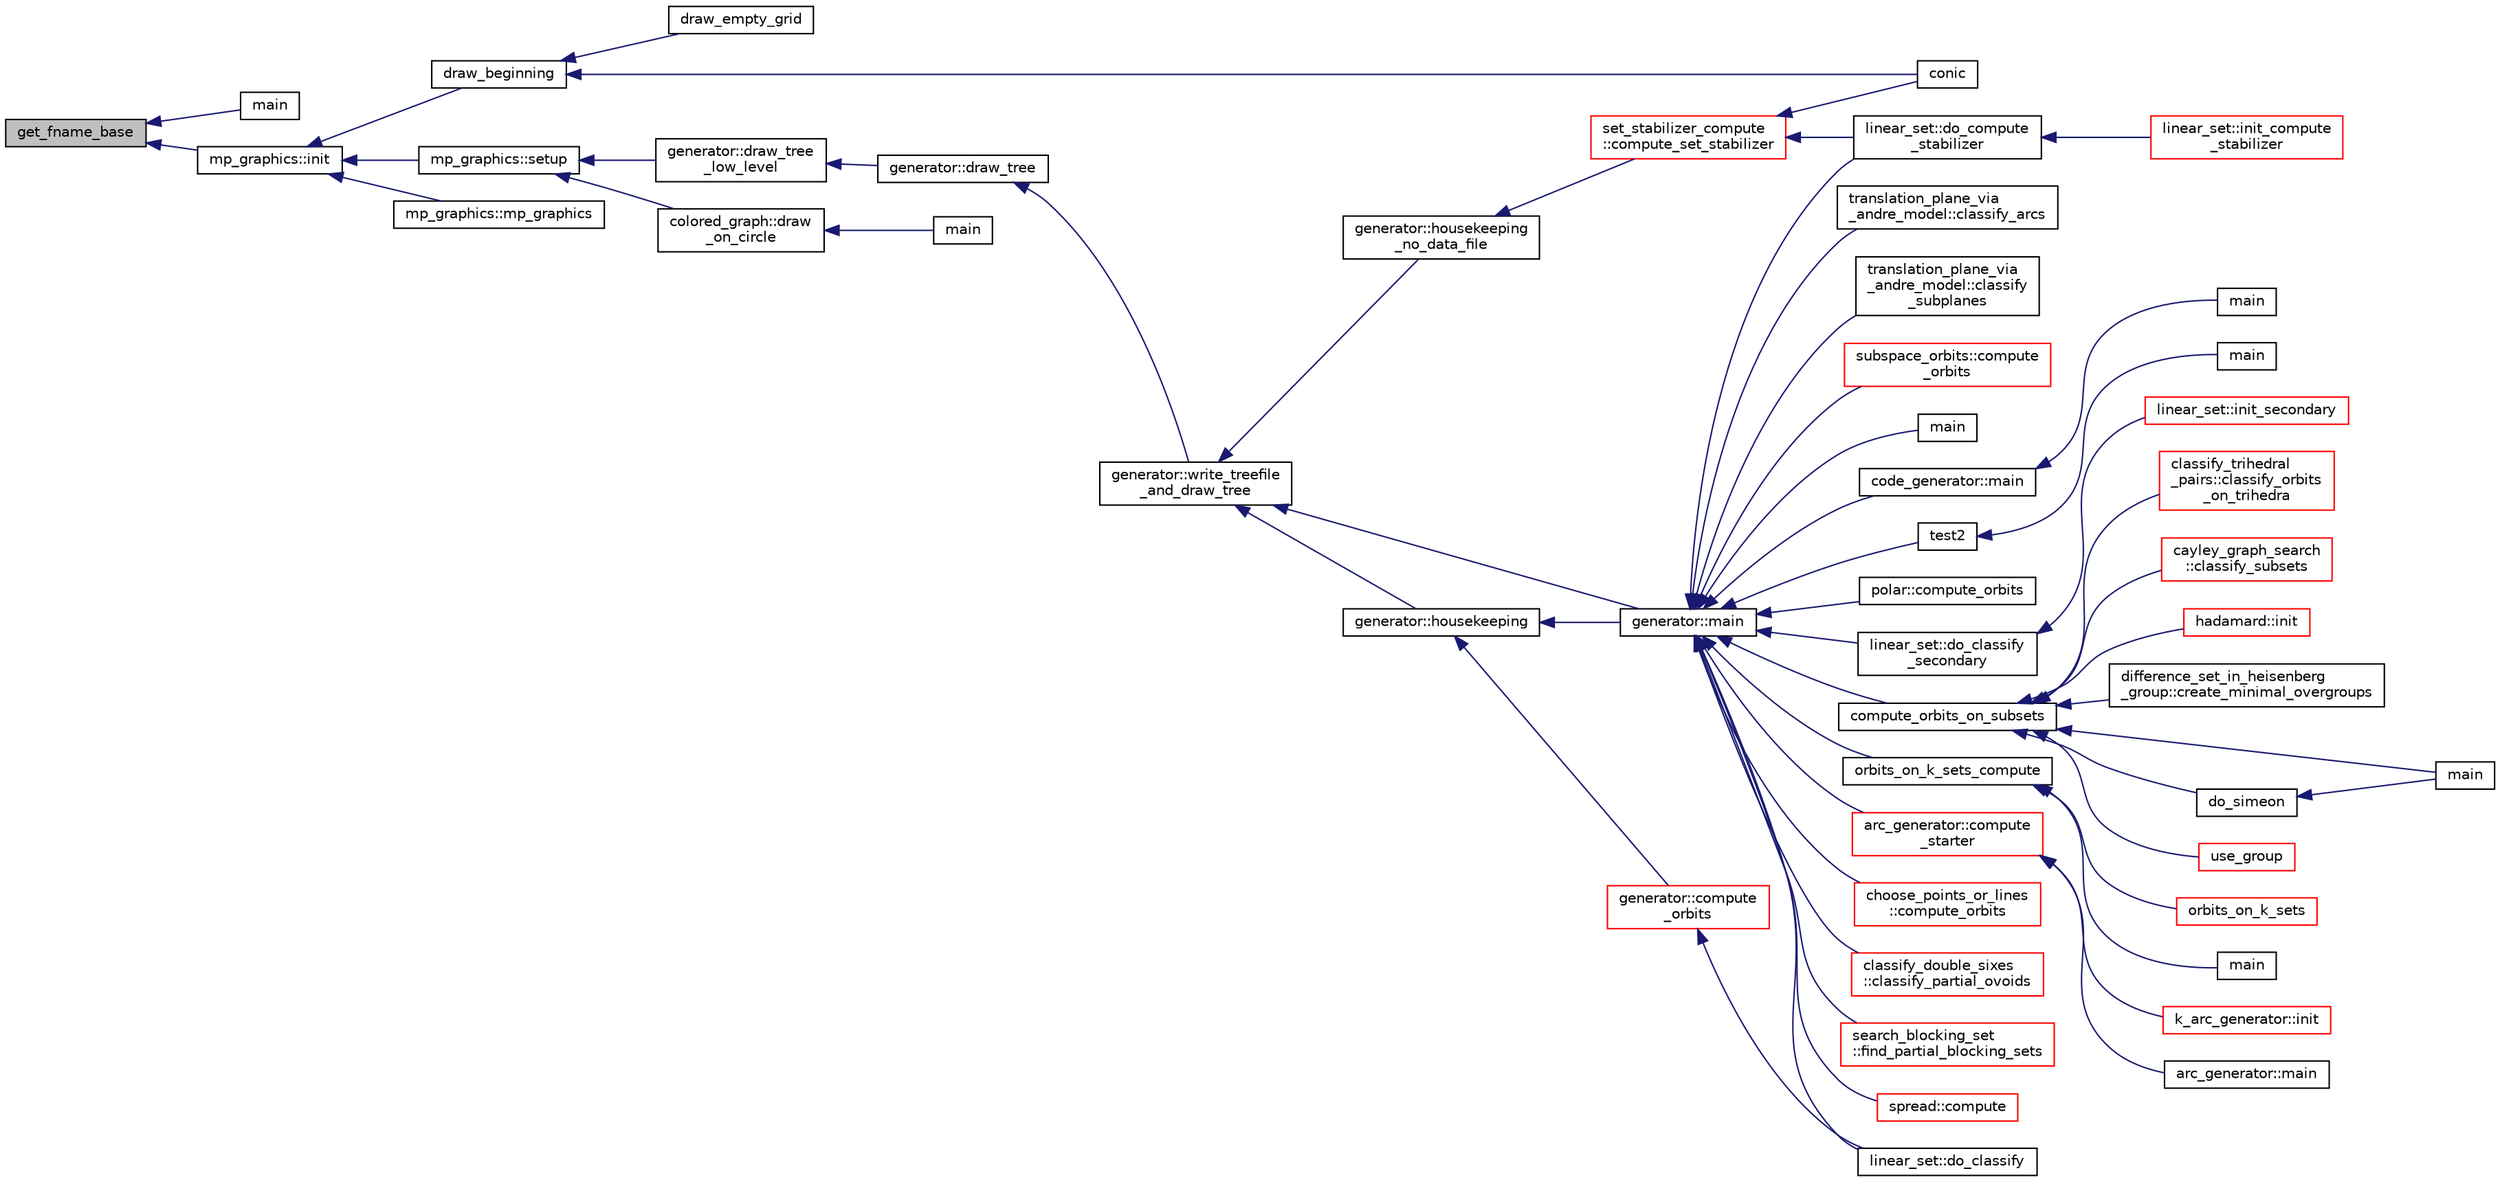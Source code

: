 digraph "get_fname_base"
{
  edge [fontname="Helvetica",fontsize="10",labelfontname="Helvetica",labelfontsize="10"];
  node [fontname="Helvetica",fontsize="10",shape=record];
  rankdir="LR";
  Node539 [label="get_fname_base",height=0.2,width=0.4,color="black", fillcolor="grey75", style="filled", fontcolor="black"];
  Node539 -> Node540 [dir="back",color="midnightblue",fontsize="10",style="solid",fontname="Helvetica"];
  Node540 [label="main",height=0.2,width=0.4,color="black", fillcolor="white", style="filled",URL="$d2/d70/split_8_c.html#a3c04138a5bfe5d72780bb7e82a18e627"];
  Node539 -> Node541 [dir="back",color="midnightblue",fontsize="10",style="solid",fontname="Helvetica"];
  Node541 [label="mp_graphics::init",height=0.2,width=0.4,color="black", fillcolor="white", style="filled",URL="$da/d2c/classmp__graphics.html#a48eeaba8be672a2d5eee6b1f428b947e"];
  Node541 -> Node542 [dir="back",color="midnightblue",fontsize="10",style="solid",fontname="Helvetica"];
  Node542 [label="draw_beginning",height=0.2,width=0.4,color="black", fillcolor="white", style="filled",URL="$d4/de8/conic_8_c.html#acc89357b4d9e622a5351e636fb9909ae"];
  Node542 -> Node543 [dir="back",color="midnightblue",fontsize="10",style="solid",fontname="Helvetica"];
  Node543 [label="draw_empty_grid",height=0.2,width=0.4,color="black", fillcolor="white", style="filled",URL="$d4/de8/conic_8_c.html#a0a991c7d8313e303d51bea14da7b490a"];
  Node542 -> Node544 [dir="back",color="midnightblue",fontsize="10",style="solid",fontname="Helvetica"];
  Node544 [label="conic",height=0.2,width=0.4,color="black", fillcolor="white", style="filled",URL="$d4/de8/conic_8_c.html#a96def9474b981a9d5831a9b48d85d652"];
  Node541 -> Node545 [dir="back",color="midnightblue",fontsize="10",style="solid",fontname="Helvetica"];
  Node545 [label="mp_graphics::mp_graphics",height=0.2,width=0.4,color="black", fillcolor="white", style="filled",URL="$da/d2c/classmp__graphics.html#af6b0c5e75689ccde95031f62a98c3dbf"];
  Node541 -> Node546 [dir="back",color="midnightblue",fontsize="10",style="solid",fontname="Helvetica"];
  Node546 [label="mp_graphics::setup",height=0.2,width=0.4,color="black", fillcolor="white", style="filled",URL="$da/d2c/classmp__graphics.html#a5b81adfb712dfb64b123db4ae72fadf2"];
  Node546 -> Node547 [dir="back",color="midnightblue",fontsize="10",style="solid",fontname="Helvetica"];
  Node547 [label="colored_graph::draw\l_on_circle",height=0.2,width=0.4,color="black", fillcolor="white", style="filled",URL="$dc/de2/classcolored__graph.html#af5b7af38772c569cc0d6ab1d7c1fe20b"];
  Node547 -> Node548 [dir="back",color="midnightblue",fontsize="10",style="solid",fontname="Helvetica"];
  Node548 [label="main",height=0.2,width=0.4,color="black", fillcolor="white", style="filled",URL="$d2/dfa/draw__colored__graph_8_c.html#a3c04138a5bfe5d72780bb7e82a18e627"];
  Node546 -> Node549 [dir="back",color="midnightblue",fontsize="10",style="solid",fontname="Helvetica"];
  Node549 [label="generator::draw_tree\l_low_level",height=0.2,width=0.4,color="black", fillcolor="white", style="filled",URL="$d7/d73/classgenerator.html#a7ec4c0902ecfc19049792b60526ae446"];
  Node549 -> Node550 [dir="back",color="midnightblue",fontsize="10",style="solid",fontname="Helvetica"];
  Node550 [label="generator::draw_tree",height=0.2,width=0.4,color="black", fillcolor="white", style="filled",URL="$d7/d73/classgenerator.html#ae3d68e3de8f4a5decdaef2d8008cd4a6"];
  Node550 -> Node551 [dir="back",color="midnightblue",fontsize="10",style="solid",fontname="Helvetica"];
  Node551 [label="generator::write_treefile\l_and_draw_tree",height=0.2,width=0.4,color="black", fillcolor="white", style="filled",URL="$d7/d73/classgenerator.html#a70c78f45dba413014287e8cde2f7d6b5"];
  Node551 -> Node552 [dir="back",color="midnightblue",fontsize="10",style="solid",fontname="Helvetica"];
  Node552 [label="generator::main",height=0.2,width=0.4,color="black", fillcolor="white", style="filled",URL="$d7/d73/classgenerator.html#a01abff8e9f231bf0d82e2e8e0061f242"];
  Node552 -> Node553 [dir="back",color="midnightblue",fontsize="10",style="solid",fontname="Helvetica"];
  Node553 [label="main",height=0.2,width=0.4,color="black", fillcolor="white", style="filled",URL="$d2/d11/codes_8h.html#a217dbf8b442f20279ea00b898af96f52"];
  Node552 -> Node554 [dir="back",color="midnightblue",fontsize="10",style="solid",fontname="Helvetica"];
  Node554 [label="code_generator::main",height=0.2,width=0.4,color="black", fillcolor="white", style="filled",URL="$db/d37/classcode__generator.html#ab3cf3a306e4032c2b471ac95321c599f"];
  Node554 -> Node555 [dir="back",color="midnightblue",fontsize="10",style="solid",fontname="Helvetica"];
  Node555 [label="main",height=0.2,width=0.4,color="black", fillcolor="white", style="filled",URL="$d4/d4f/codes_8_c.html#a217dbf8b442f20279ea00b898af96f52"];
  Node552 -> Node556 [dir="back",color="midnightblue",fontsize="10",style="solid",fontname="Helvetica"];
  Node556 [label="test2",height=0.2,width=0.4,color="black", fillcolor="white", style="filled",URL="$d9/db0/factor__space_8_c.html#a39d73a812e5fd8f1bc111e948368cb10"];
  Node556 -> Node557 [dir="back",color="midnightblue",fontsize="10",style="solid",fontname="Helvetica"];
  Node557 [label="main",height=0.2,width=0.4,color="black", fillcolor="white", style="filled",URL="$d9/db0/factor__space_8_c.html#a3c04138a5bfe5d72780bb7e82a18e627"];
  Node552 -> Node558 [dir="back",color="midnightblue",fontsize="10",style="solid",fontname="Helvetica"];
  Node558 [label="polar::compute_orbits",height=0.2,width=0.4,color="black", fillcolor="white", style="filled",URL="$da/d1c/classpolar.html#ac4c3c4f95d14c74ff4a3ec3f3479a1da"];
  Node552 -> Node559 [dir="back",color="midnightblue",fontsize="10",style="solid",fontname="Helvetica"];
  Node559 [label="linear_set::do_classify",height=0.2,width=0.4,color="black", fillcolor="white", style="filled",URL="$dd/d86/classlinear__set.html#a3eb2dbce7fa8b71901dfc12f288ddd0c"];
  Node552 -> Node560 [dir="back",color="midnightblue",fontsize="10",style="solid",fontname="Helvetica"];
  Node560 [label="linear_set::do_classify\l_secondary",height=0.2,width=0.4,color="black", fillcolor="white", style="filled",URL="$dd/d86/classlinear__set.html#a47eb7f9995f3343abd3bdfbf9a9a9162"];
  Node560 -> Node561 [dir="back",color="midnightblue",fontsize="10",style="solid",fontname="Helvetica"];
  Node561 [label="linear_set::init_secondary",height=0.2,width=0.4,color="red", fillcolor="white", style="filled",URL="$dd/d86/classlinear__set.html#a7bf8cd7805559b5762921687a7c1ed97"];
  Node552 -> Node563 [dir="back",color="midnightblue",fontsize="10",style="solid",fontname="Helvetica"];
  Node563 [label="linear_set::do_compute\l_stabilizer",height=0.2,width=0.4,color="black", fillcolor="white", style="filled",URL="$dd/d86/classlinear__set.html#ae8f58ded28fb5370f4459cca42b7463b"];
  Node563 -> Node564 [dir="back",color="midnightblue",fontsize="10",style="solid",fontname="Helvetica"];
  Node564 [label="linear_set::init_compute\l_stabilizer",height=0.2,width=0.4,color="red", fillcolor="white", style="filled",URL="$dd/d86/classlinear__set.html#a0cc3eaec1896fdc977b62e94623b055b"];
  Node552 -> Node566 [dir="back",color="midnightblue",fontsize="10",style="solid",fontname="Helvetica"];
  Node566 [label="compute_orbits_on_subsets",height=0.2,width=0.4,color="black", fillcolor="white", style="filled",URL="$d3/d35/snakes__and__ladders__global_8_c.html#af33697aede0480110b1227f727252637"];
  Node566 -> Node567 [dir="back",color="midnightblue",fontsize="10",style="solid",fontname="Helvetica"];
  Node567 [label="cayley_graph_search\l::classify_subsets",height=0.2,width=0.4,color="red", fillcolor="white", style="filled",URL="$de/dae/classcayley__graph__search.html#a4cf8a90752e018a281481ac80ad52c4b"];
  Node566 -> Node570 [dir="back",color="midnightblue",fontsize="10",style="solid",fontname="Helvetica"];
  Node570 [label="hadamard::init",height=0.2,width=0.4,color="red", fillcolor="white", style="filled",URL="$d7/dbb/classhadamard.html#a16af359850b8bdd0d2a73e260d496c33"];
  Node566 -> Node572 [dir="back",color="midnightblue",fontsize="10",style="solid",fontname="Helvetica"];
  Node572 [label="difference_set_in_heisenberg\l_group::create_minimal_overgroups",height=0.2,width=0.4,color="black", fillcolor="white", style="filled",URL="$de/d8a/classdifference__set__in__heisenberg__group.html#a9bde5ad5da3ebaebf98fbfd3e8110b79"];
  Node566 -> Node573 [dir="back",color="midnightblue",fontsize="10",style="solid",fontname="Helvetica"];
  Node573 [label="main",height=0.2,width=0.4,color="black", fillcolor="white", style="filled",URL="$d5/d13/simeon_8_c.html#ae66f6b31b5ad750f1fe042a706a4e3d4"];
  Node566 -> Node574 [dir="back",color="midnightblue",fontsize="10",style="solid",fontname="Helvetica"];
  Node574 [label="do_simeon",height=0.2,width=0.4,color="black", fillcolor="white", style="filled",URL="$d5/d13/simeon_8_c.html#a36cf3f9cb484fa44da7a7dfcbe9385d0"];
  Node574 -> Node573 [dir="back",color="midnightblue",fontsize="10",style="solid",fontname="Helvetica"];
  Node566 -> Node575 [dir="back",color="midnightblue",fontsize="10",style="solid",fontname="Helvetica"];
  Node575 [label="use_group",height=0.2,width=0.4,color="red", fillcolor="white", style="filled",URL="$d9/d9f/all__cliques_8_c.html#aba62531e97173264c39afe2c7857af31"];
  Node566 -> Node577 [dir="back",color="midnightblue",fontsize="10",style="solid",fontname="Helvetica"];
  Node577 [label="classify_trihedral\l_pairs::classify_orbits\l_on_trihedra",height=0.2,width=0.4,color="red", fillcolor="white", style="filled",URL="$d1/d21/classclassify__trihedral__pairs.html#a99625621bfba4bb65b3d60304b306539"];
  Node552 -> Node584 [dir="back",color="midnightblue",fontsize="10",style="solid",fontname="Helvetica"];
  Node584 [label="orbits_on_k_sets_compute",height=0.2,width=0.4,color="black", fillcolor="white", style="filled",URL="$d3/d35/snakes__and__ladders__global_8_c.html#a96743526b15703539d544499276aaa71"];
  Node584 -> Node585 [dir="back",color="midnightblue",fontsize="10",style="solid",fontname="Helvetica"];
  Node585 [label="main",height=0.2,width=0.4,color="black", fillcolor="white", style="filled",URL="$d9/d5f/example__fano__plane_8_c.html#ae66f6b31b5ad750f1fe042a706a4e3d4"];
  Node584 -> Node586 [dir="back",color="midnightblue",fontsize="10",style="solid",fontname="Helvetica"];
  Node586 [label="orbits_on_k_sets",height=0.2,width=0.4,color="red", fillcolor="white", style="filled",URL="$d3/d35/snakes__and__ladders__global_8_c.html#afe3d79116aa8b4d1a93d444a3a979b6e"];
  Node552 -> Node595 [dir="back",color="midnightblue",fontsize="10",style="solid",fontname="Helvetica"];
  Node595 [label="arc_generator::compute\l_starter",height=0.2,width=0.4,color="red", fillcolor="white", style="filled",URL="$d4/d21/classarc__generator.html#aad1dcec3a1c302e743d574bd1ac857d9"];
  Node595 -> Node594 [dir="back",color="midnightblue",fontsize="10",style="solid",fontname="Helvetica"];
  Node594 [label="arc_generator::main",height=0.2,width=0.4,color="black", fillcolor="white", style="filled",URL="$d4/d21/classarc__generator.html#ad80140b51b165dad1fe6ab232be7829a"];
  Node595 -> Node596 [dir="back",color="midnightblue",fontsize="10",style="solid",fontname="Helvetica"];
  Node596 [label="k_arc_generator::init",height=0.2,width=0.4,color="red", fillcolor="white", style="filled",URL="$d6/dd8/classk__arc__generator.html#a6036d9f52ede9f8ca681505626b5361d"];
  Node552 -> Node600 [dir="back",color="midnightblue",fontsize="10",style="solid",fontname="Helvetica"];
  Node600 [label="choose_points_or_lines\l::compute_orbits",height=0.2,width=0.4,color="red", fillcolor="white", style="filled",URL="$d6/d75/classchoose__points__or__lines.html#adc353e2d41dc8a39563322c8cdd85f61"];
  Node552 -> Node602 [dir="back",color="midnightblue",fontsize="10",style="solid",fontname="Helvetica"];
  Node602 [label="classify_double_sixes\l::classify_partial_ovoids",height=0.2,width=0.4,color="red", fillcolor="white", style="filled",URL="$dd/d23/classclassify__double__sixes.html#a2253fca143a0e8a3e39655eb05668ae9"];
  Node552 -> Node604 [dir="back",color="midnightblue",fontsize="10",style="solid",fontname="Helvetica"];
  Node604 [label="search_blocking_set\l::find_partial_blocking_sets",height=0.2,width=0.4,color="red", fillcolor="white", style="filled",URL="$dc/d36/classsearch__blocking__set.html#ad3fdb3d356db75a02c406bc9d4e9e9b6"];
  Node552 -> Node606 [dir="back",color="midnightblue",fontsize="10",style="solid",fontname="Helvetica"];
  Node606 [label="spread::compute",height=0.2,width=0.4,color="red", fillcolor="white", style="filled",URL="$da/dc1/classspread.html#a9674466d3e03b8dad79882299c638a21"];
  Node552 -> Node608 [dir="back",color="midnightblue",fontsize="10",style="solid",fontname="Helvetica"];
  Node608 [label="translation_plane_via\l_andre_model::classify_arcs",height=0.2,width=0.4,color="black", fillcolor="white", style="filled",URL="$d1/dcc/classtranslation__plane__via__andre__model.html#ac8f002e812a8b152d41e806688601c5e"];
  Node552 -> Node609 [dir="back",color="midnightblue",fontsize="10",style="solid",fontname="Helvetica"];
  Node609 [label="translation_plane_via\l_andre_model::classify\l_subplanes",height=0.2,width=0.4,color="black", fillcolor="white", style="filled",URL="$d1/dcc/classtranslation__plane__via__andre__model.html#a794fefa95f0a7f7b887133375988ee55"];
  Node552 -> Node610 [dir="back",color="midnightblue",fontsize="10",style="solid",fontname="Helvetica"];
  Node610 [label="subspace_orbits::compute\l_orbits",height=0.2,width=0.4,color="red", fillcolor="white", style="filled",URL="$d2/d9f/classsubspace__orbits.html#a2778f8d49cde1675de1ef6acfe180b63"];
  Node551 -> Node612 [dir="back",color="midnightblue",fontsize="10",style="solid",fontname="Helvetica"];
  Node612 [label="generator::housekeeping",height=0.2,width=0.4,color="black", fillcolor="white", style="filled",URL="$d7/d73/classgenerator.html#aaf2bd92e8f74eb9fbc3244a6dde6f78c"];
  Node612 -> Node613 [dir="back",color="midnightblue",fontsize="10",style="solid",fontname="Helvetica"];
  Node613 [label="generator::compute\l_orbits",height=0.2,width=0.4,color="red", fillcolor="white", style="filled",URL="$d7/d73/classgenerator.html#a23989bc20ecaaed39c4119c758367f40"];
  Node613 -> Node559 [dir="back",color="midnightblue",fontsize="10",style="solid",fontname="Helvetica"];
  Node612 -> Node552 [dir="back",color="midnightblue",fontsize="10",style="solid",fontname="Helvetica"];
  Node551 -> Node615 [dir="back",color="midnightblue",fontsize="10",style="solid",fontname="Helvetica"];
  Node615 [label="generator::housekeeping\l_no_data_file",height=0.2,width=0.4,color="black", fillcolor="white", style="filled",URL="$d7/d73/classgenerator.html#a6c09d8dc65abd5c79f3310e8293a56d8"];
  Node615 -> Node616 [dir="back",color="midnightblue",fontsize="10",style="solid",fontname="Helvetica"];
  Node616 [label="set_stabilizer_compute\l::compute_set_stabilizer",height=0.2,width=0.4,color="red", fillcolor="white", style="filled",URL="$d8/dc6/classset__stabilizer__compute.html#ad4f92074322e98c7cd0ed5d4f8486b76"];
  Node616 -> Node544 [dir="back",color="midnightblue",fontsize="10",style="solid",fontname="Helvetica"];
  Node616 -> Node563 [dir="back",color="midnightblue",fontsize="10",style="solid",fontname="Helvetica"];
}
